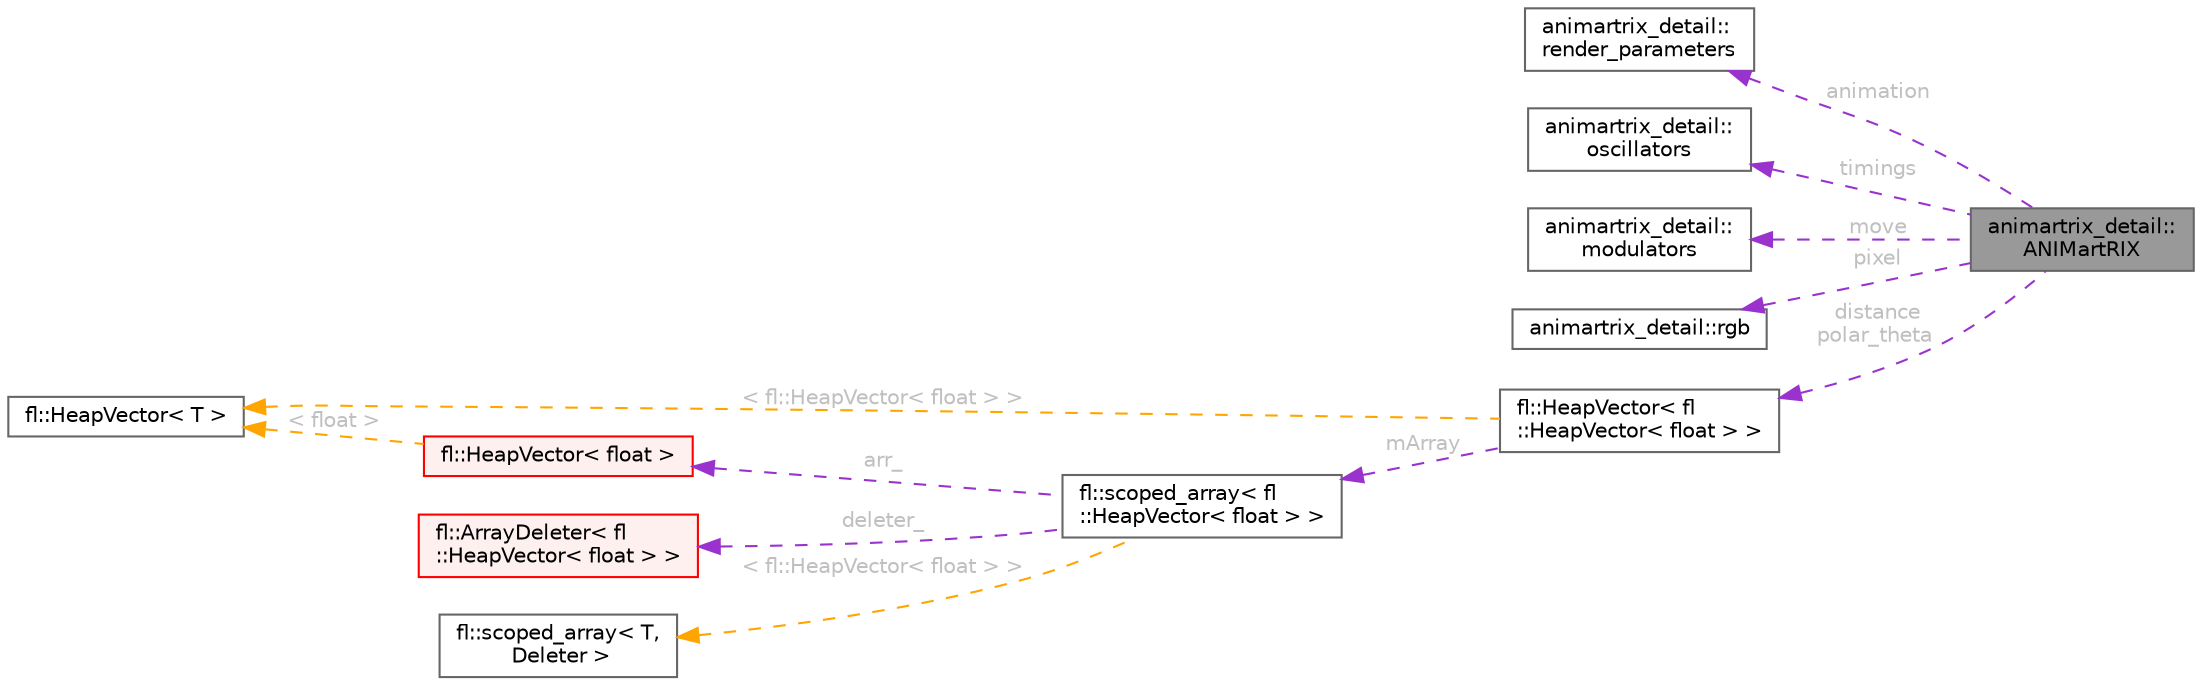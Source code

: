 digraph "animartrix_detail::ANIMartRIX"
{
 // LATEX_PDF_SIZE
  bgcolor="transparent";
  edge [fontname=Helvetica,fontsize=10,labelfontname=Helvetica,labelfontsize=10];
  node [fontname=Helvetica,fontsize=10,shape=box,height=0.2,width=0.4];
  rankdir="LR";
  Node1 [id="Node000001",label="animartrix_detail::\lANIMartRIX",height=0.2,width=0.4,color="gray40", fillcolor="grey60", style="filled", fontcolor="black",tooltip=" "];
  Node2 -> Node1 [id="edge1_Node000001_Node000002",dir="back",color="darkorchid3",style="dashed",tooltip=" ",label=" animation",fontcolor="grey" ];
  Node2 [id="Node000002",label="animartrix_detail::\lrender_parameters",height=0.2,width=0.4,color="gray40", fillcolor="white", style="filled",URL="$d6/d74/namespaceanimartrix__detail.html#d5/df4/structanimartrix__detail_1_1render__parameters",tooltip=" "];
  Node3 -> Node1 [id="edge2_Node000001_Node000003",dir="back",color="darkorchid3",style="dashed",tooltip=" ",label=" timings",fontcolor="grey" ];
  Node3 [id="Node000003",label="animartrix_detail::\loscillators",height=0.2,width=0.4,color="gray40", fillcolor="white", style="filled",URL="$d6/d74/namespaceanimartrix__detail.html#d5/d40/structanimartrix__detail_1_1oscillators",tooltip=" "];
  Node4 -> Node1 [id="edge3_Node000001_Node000004",dir="back",color="darkorchid3",style="dashed",tooltip=" ",label=" move",fontcolor="grey" ];
  Node4 [id="Node000004",label="animartrix_detail::\lmodulators",height=0.2,width=0.4,color="gray40", fillcolor="white", style="filled",URL="$d6/d74/namespaceanimartrix__detail.html#df/dfa/structanimartrix__detail_1_1modulators",tooltip=" "];
  Node5 -> Node1 [id="edge4_Node000001_Node000005",dir="back",color="darkorchid3",style="dashed",tooltip=" ",label=" pixel",fontcolor="grey" ];
  Node5 [id="Node000005",label="animartrix_detail::rgb",height=0.2,width=0.4,color="gray40", fillcolor="white", style="filled",URL="$d6/d74/namespaceanimartrix__detail.html#d1/d5c/structanimartrix__detail_1_1rgb",tooltip=" "];
  Node6 -> Node1 [id="edge5_Node000001_Node000006",dir="back",color="darkorchid3",style="dashed",tooltip=" ",label=" distance\npolar_theta",fontcolor="grey" ];
  Node6 [id="Node000006",label="fl::HeapVector\< fl\l::HeapVector\< float \> \>",height=0.2,width=0.4,color="gray40", fillcolor="white", style="filled",URL="$db/ddd/classfl_1_1_heap_vector.html",tooltip=" "];
  Node7 -> Node6 [id="edge6_Node000006_Node000007",dir="back",color="darkorchid3",style="dashed",tooltip=" ",label=" mArray",fontcolor="grey" ];
  Node7 [id="Node000007",label="fl::scoped_array\< fl\l::HeapVector\< float \> \>",height=0.2,width=0.4,color="gray40", fillcolor="white", style="filled",URL="$d3/d92/classfl_1_1scoped__array.html",tooltip=" "];
  Node8 -> Node7 [id="edge7_Node000007_Node000008",dir="back",color="darkorchid3",style="dashed",tooltip=" ",label=" arr_",fontcolor="grey" ];
  Node8 [id="Node000008",label="fl::HeapVector\< float \>",height=0.2,width=0.4,color="red", fillcolor="#FFF0F0", style="filled",URL="$db/ddd/classfl_1_1_heap_vector.html",tooltip=" "];
  Node13 -> Node8 [id="edge8_Node000008_Node000013",dir="back",color="orange",style="dashed",tooltip=" ",label=" \< float \>",fontcolor="grey" ];
  Node13 [id="Node000013",label="fl::HeapVector\< T \>",height=0.2,width=0.4,color="gray40", fillcolor="white", style="filled",URL="$db/ddd/classfl_1_1_heap_vector.html",tooltip=" "];
  Node14 -> Node7 [id="edge9_Node000007_Node000014",dir="back",color="darkorchid3",style="dashed",tooltip=" ",label=" deleter_",fontcolor="grey" ];
  Node14 [id="Node000014",label="fl::ArrayDeleter\< fl\l::HeapVector\< float \> \>",height=0.2,width=0.4,color="red", fillcolor="#FFF0F0", style="filled",URL="$df/db6/structfl_1_1_array_deleter.html",tooltip=" "];
  Node12 -> Node7 [id="edge10_Node000007_Node000012",dir="back",color="orange",style="dashed",tooltip=" ",label=" \< fl::HeapVector\< float \> \>",fontcolor="grey" ];
  Node12 [id="Node000012",label="fl::scoped_array\< T,\l Deleter \>",height=0.2,width=0.4,color="gray40", fillcolor="white", style="filled",URL="$d3/d92/classfl_1_1scoped__array.html",tooltip=" "];
  Node13 -> Node6 [id="edge11_Node000006_Node000013",dir="back",color="orange",style="dashed",tooltip=" ",label=" \< fl::HeapVector\< float \> \>",fontcolor="grey" ];
}
